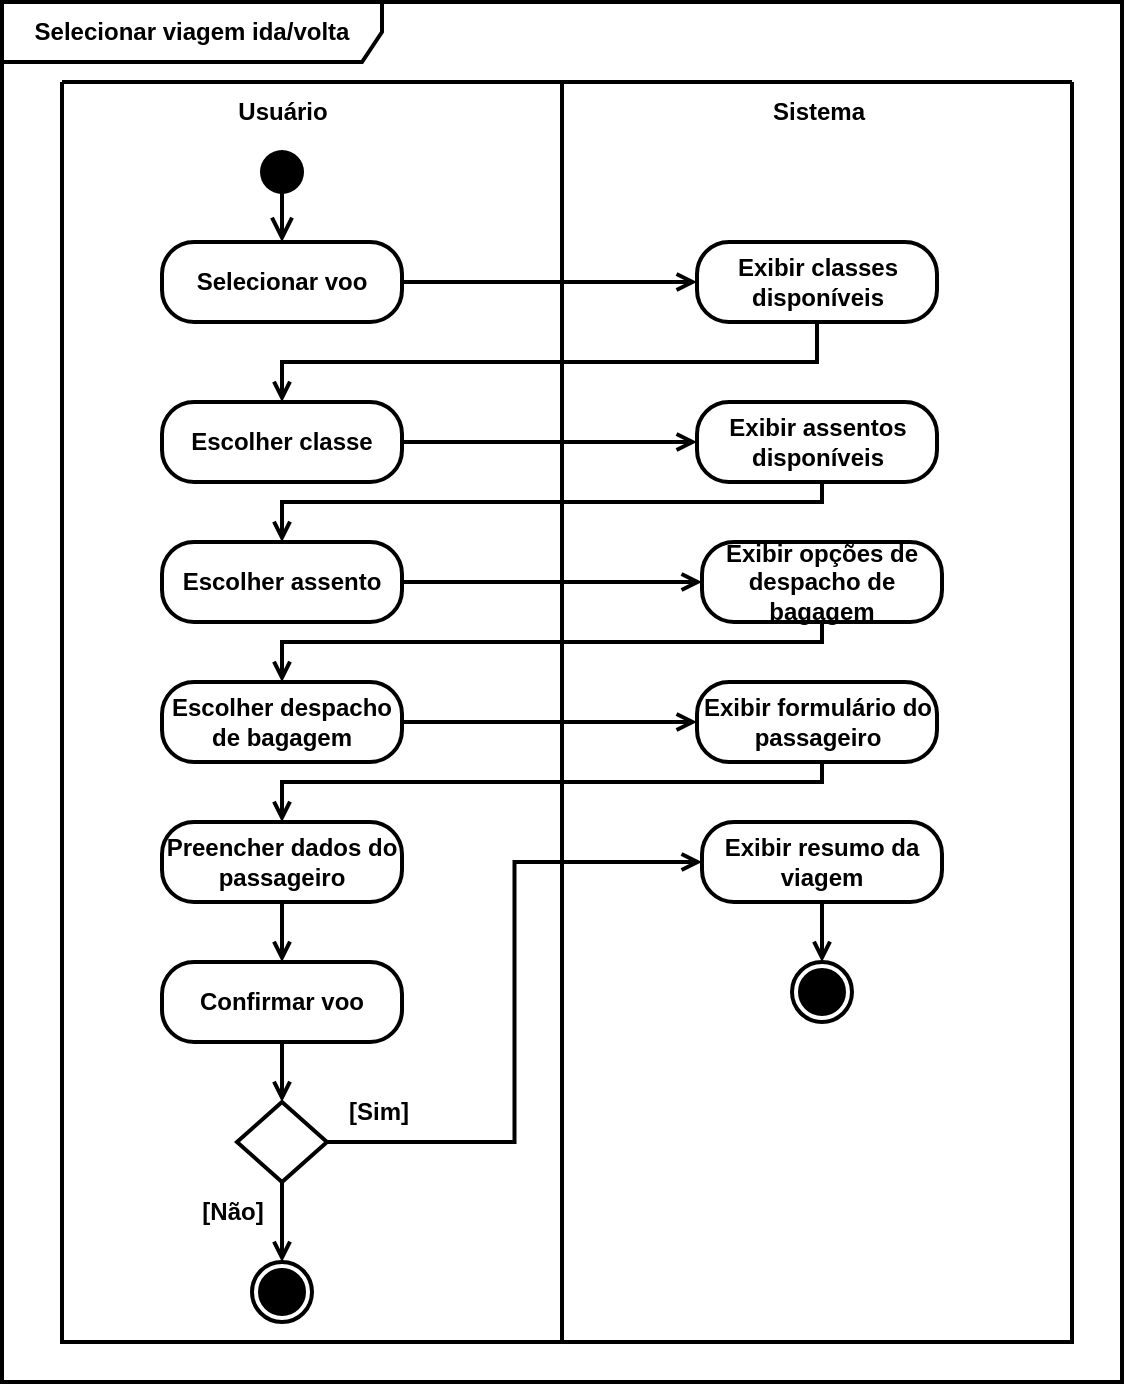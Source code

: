 <mxfile version="27.1.4">
  <diagram name="Página-1" id="Qp81WTghedeLETekoVXW">
    <mxGraphModel grid="1" page="1" gridSize="10" guides="1" tooltips="1" connect="1" arrows="1" fold="1" pageScale="1" pageWidth="1169" pageHeight="827" math="0" shadow="0">
      <root>
        <mxCell id="0" />
        <mxCell id="1" parent="0" />
        <mxCell id="ynxq7Bh6tb8rbRmUgGed-1" value="Selecionar viagem ida/volta" style="shape=umlFrame;whiteSpace=wrap;html=1;pointerEvents=0;width=190;height=30;strokeWidth=2;fontStyle=1" vertex="1" parent="1">
          <mxGeometry x="220" y="260" width="560" height="690" as="geometry" />
        </mxCell>
        <mxCell id="z8qM1aIlUnhPxvKhQxRX-16" style="edgeStyle=orthogonalEdgeStyle;rounded=0;orthogonalLoop=1;jettySize=auto;html=1;entryX=0;entryY=0.5;entryDx=0;entryDy=0;endArrow=open;endFill=0;strokeWidth=2;fontStyle=1" edge="1" parent="1" source="z8qM1aIlUnhPxvKhQxRX-2" target="z8qM1aIlUnhPxvKhQxRX-15">
          <mxGeometry relative="1" as="geometry" />
        </mxCell>
        <mxCell id="z8qM1aIlUnhPxvKhQxRX-19" style="edgeStyle=orthogonalEdgeStyle;rounded=0;orthogonalLoop=1;jettySize=auto;html=1;entryX=0;entryY=0.5;entryDx=0;entryDy=0;endArrow=open;endFill=0;strokeWidth=2;fontStyle=1" edge="1" parent="1" source="z8qM1aIlUnhPxvKhQxRX-3" target="z8qM1aIlUnhPxvKhQxRX-18">
          <mxGeometry relative="1" as="geometry" />
        </mxCell>
        <mxCell id="z8qM1aIlUnhPxvKhQxRX-22" style="edgeStyle=orthogonalEdgeStyle;rounded=0;orthogonalLoop=1;jettySize=auto;html=1;entryX=0;entryY=0.5;entryDx=0;entryDy=0;endArrow=open;endFill=0;strokeWidth=2;fontStyle=1" edge="1" parent="1" source="z8qM1aIlUnhPxvKhQxRX-4" target="z8qM1aIlUnhPxvKhQxRX-21">
          <mxGeometry relative="1" as="geometry" />
        </mxCell>
        <mxCell id="z8qM1aIlUnhPxvKhQxRX-13" style="edgeStyle=orthogonalEdgeStyle;rounded=0;orthogonalLoop=1;jettySize=auto;html=1;entryX=0;entryY=0.5;entryDx=0;entryDy=0;endArrow=open;endFill=0;strokeWidth=2;fontStyle=1" edge="1" parent="1" source="ktqup6rLYjc09gLrCqSE-3" target="z8qM1aIlUnhPxvKhQxRX-12">
          <mxGeometry relative="1" as="geometry" />
        </mxCell>
        <mxCell id="z8qM1aIlUnhPxvKhQxRX-14" style="edgeStyle=orthogonalEdgeStyle;rounded=0;orthogonalLoop=1;jettySize=auto;html=1;entryX=0.5;entryY=0;entryDx=0;entryDy=0;exitX=0.5;exitY=1;exitDx=0;exitDy=0;endArrow=open;endFill=0;strokeWidth=2;fontStyle=1" edge="1" parent="1" source="z8qM1aIlUnhPxvKhQxRX-12" target="z8qM1aIlUnhPxvKhQxRX-2">
          <mxGeometry relative="1" as="geometry">
            <Array as="points">
              <mxPoint x="628" y="440" />
              <mxPoint x="360" y="440" />
            </Array>
          </mxGeometry>
        </mxCell>
        <mxCell id="z8qM1aIlUnhPxvKhQxRX-17" style="edgeStyle=orthogonalEdgeStyle;rounded=0;orthogonalLoop=1;jettySize=auto;html=1;entryX=0.5;entryY=0;entryDx=0;entryDy=0;endArrow=open;endFill=0;strokeWidth=2;fontStyle=1" edge="1" parent="1" source="z8qM1aIlUnhPxvKhQxRX-15" target="z8qM1aIlUnhPxvKhQxRX-3">
          <mxGeometry relative="1" as="geometry">
            <Array as="points">
              <mxPoint x="630" y="510" />
              <mxPoint x="360" y="510" />
            </Array>
          </mxGeometry>
        </mxCell>
        <mxCell id="z8qM1aIlUnhPxvKhQxRX-20" style="edgeStyle=orthogonalEdgeStyle;rounded=0;orthogonalLoop=1;jettySize=auto;html=1;entryX=0.5;entryY=0;entryDx=0;entryDy=0;endArrow=open;endFill=0;strokeWidth=2;fontStyle=1" edge="1" parent="1" source="z8qM1aIlUnhPxvKhQxRX-18" target="z8qM1aIlUnhPxvKhQxRX-4">
          <mxGeometry relative="1" as="geometry">
            <Array as="points">
              <mxPoint x="630" y="580" />
              <mxPoint x="360" y="580" />
            </Array>
          </mxGeometry>
        </mxCell>
        <mxCell id="z8qM1aIlUnhPxvKhQxRX-23" style="edgeStyle=orthogonalEdgeStyle;rounded=0;orthogonalLoop=1;jettySize=auto;html=1;entryX=0.5;entryY=0;entryDx=0;entryDy=0;endArrow=open;endFill=0;strokeWidth=2;fontStyle=1" edge="1" parent="1" source="z8qM1aIlUnhPxvKhQxRX-21" target="z8qM1aIlUnhPxvKhQxRX-5">
          <mxGeometry relative="1" as="geometry">
            <Array as="points">
              <mxPoint x="630" y="650" />
              <mxPoint x="360" y="650" />
            </Array>
          </mxGeometry>
        </mxCell>
        <mxCell id="z8qM1aIlUnhPxvKhQxRX-36" style="edgeStyle=orthogonalEdgeStyle;rounded=0;orthogonalLoop=1;jettySize=auto;html=1;entryX=0;entryY=0.5;entryDx=0;entryDy=0;endArrow=open;endFill=0;strokeWidth=2;fontStyle=1" edge="1" parent="1" source="z8qM1aIlUnhPxvKhQxRX-27" target="z8qM1aIlUnhPxvKhQxRX-11">
          <mxGeometry relative="1" as="geometry" />
        </mxCell>
        <mxCell id="z8qM1aIlUnhPxvKhQxRX-38" value="" style="swimlane;startSize=0;strokeWidth=2;fontStyle=1" vertex="1" parent="1">
          <mxGeometry x="250" y="300" width="250" height="630" as="geometry" />
        </mxCell>
        <mxCell id="ktqup6rLYjc09gLrCqSE-5" value="Usuário" style="text;html=1;align=center;verticalAlign=middle;resizable=0;points=[];autosize=1;strokeWidth=2;fontStyle=1" vertex="1" parent="z8qM1aIlUnhPxvKhQxRX-38">
          <mxGeometry x="80" width="60" height="30" as="geometry" />
        </mxCell>
        <mxCell id="z8qM1aIlUnhPxvKhQxRX-66" value="" style="ellipse;html=1;shape=startState;fillColor=light-dark(#000000,#000000);strokeColor=none;strokeWidth=2;fontStyle=1" vertex="1" parent="z8qM1aIlUnhPxvKhQxRX-38">
          <mxGeometry x="95" y="30" width="30" height="30" as="geometry" />
        </mxCell>
        <mxCell id="ktqup6rLYjc09gLrCqSE-3" value="Selecionar voo" style="rounded=1;whiteSpace=wrap;html=1;arcSize=40;strokeWidth=2;fontStyle=1" vertex="1" parent="z8qM1aIlUnhPxvKhQxRX-38">
          <mxGeometry x="50" y="80" width="120" height="40" as="geometry" />
        </mxCell>
        <mxCell id="z8qM1aIlUnhPxvKhQxRX-2" value="Escolher classe" style="rounded=1;whiteSpace=wrap;html=1;arcSize=40;strokeWidth=2;fontStyle=1" vertex="1" parent="z8qM1aIlUnhPxvKhQxRX-38">
          <mxGeometry x="50" y="160" width="120" height="40" as="geometry" />
        </mxCell>
        <mxCell id="z8qM1aIlUnhPxvKhQxRX-3" value="Escolher assento" style="rounded=1;whiteSpace=wrap;html=1;arcSize=40;strokeWidth=2;fontStyle=1" vertex="1" parent="z8qM1aIlUnhPxvKhQxRX-38">
          <mxGeometry x="50" y="230" width="120" height="40" as="geometry" />
        </mxCell>
        <mxCell id="z8qM1aIlUnhPxvKhQxRX-4" value="Escolher despacho de bagagem" style="rounded=1;whiteSpace=wrap;html=1;arcSize=40;strokeWidth=2;fontStyle=1" vertex="1" parent="z8qM1aIlUnhPxvKhQxRX-38">
          <mxGeometry x="50" y="300" width="120" height="40" as="geometry" />
        </mxCell>
        <mxCell id="z8qM1aIlUnhPxvKhQxRX-5" value="Preencher dados do passageiro" style="rounded=1;whiteSpace=wrap;html=1;arcSize=40;strokeWidth=2;fontStyle=1" vertex="1" parent="z8qM1aIlUnhPxvKhQxRX-38">
          <mxGeometry x="50" y="370" width="120" height="40" as="geometry" />
        </mxCell>
        <mxCell id="z8qM1aIlUnhPxvKhQxRX-29" value="Confirmar voo" style="rounded=1;whiteSpace=wrap;html=1;arcSize=40;strokeWidth=2;fontStyle=1" vertex="1" parent="z8qM1aIlUnhPxvKhQxRX-38">
          <mxGeometry x="50" y="440" width="120" height="40" as="geometry" />
        </mxCell>
        <mxCell id="z8qM1aIlUnhPxvKhQxRX-30" style="edgeStyle=orthogonalEdgeStyle;rounded=0;orthogonalLoop=1;jettySize=auto;html=1;endArrow=open;endFill=0;strokeWidth=2;fontStyle=1" edge="1" parent="z8qM1aIlUnhPxvKhQxRX-38" source="z8qM1aIlUnhPxvKhQxRX-5" target="z8qM1aIlUnhPxvKhQxRX-29">
          <mxGeometry relative="1" as="geometry" />
        </mxCell>
        <mxCell id="z8qM1aIlUnhPxvKhQxRX-27" value="" style="rhombus;whiteSpace=wrap;html=1;fontStyle=1;strokeWidth=2;container=0;" vertex="1" parent="z8qM1aIlUnhPxvKhQxRX-38">
          <mxGeometry x="87.5" y="510" width="45" height="40" as="geometry" />
        </mxCell>
        <mxCell id="z8qM1aIlUnhPxvKhQxRX-32" style="edgeStyle=orthogonalEdgeStyle;rounded=0;orthogonalLoop=1;jettySize=auto;html=1;entryX=0.5;entryY=0;entryDx=0;entryDy=0;endArrow=open;endFill=0;strokeWidth=2;fontStyle=1" edge="1" parent="z8qM1aIlUnhPxvKhQxRX-38" source="z8qM1aIlUnhPxvKhQxRX-29" target="z8qM1aIlUnhPxvKhQxRX-27">
          <mxGeometry relative="1" as="geometry" />
        </mxCell>
        <mxCell id="z8qM1aIlUnhPxvKhQxRX-37" value="[Sim]" style="text;html=1;align=center;verticalAlign=middle;resizable=0;points=[];autosize=1;strokeWidth=2;fontStyle=1" vertex="1" parent="z8qM1aIlUnhPxvKhQxRX-38">
          <mxGeometry x="132.5" y="500" width="50" height="30" as="geometry" />
        </mxCell>
        <mxCell id="z8qM1aIlUnhPxvKhQxRX-35" value="[Não]" style="text;html=1;align=center;verticalAlign=middle;resizable=0;points=[];autosize=1;strokeWidth=2;fontStyle=1" vertex="1" parent="z8qM1aIlUnhPxvKhQxRX-38">
          <mxGeometry x="60" y="550" width="50" height="30" as="geometry" />
        </mxCell>
        <mxCell id="z8qM1aIlUnhPxvKhQxRX-65" value="" style="ellipse;html=1;shape=endState;fillColor=light-dark(#000000,#000000);strokeColor=default;strokeWidth=2;fontStyle=1" vertex="1" parent="z8qM1aIlUnhPxvKhQxRX-38">
          <mxGeometry x="95" y="590" width="30" height="30" as="geometry" />
        </mxCell>
        <mxCell id="z8qM1aIlUnhPxvKhQxRX-67" value="" style="edgeStyle=orthogonalEdgeStyle;rounded=0;orthogonalLoop=1;jettySize=auto;html=1;entryX=0.5;entryY=0;entryDx=0;entryDy=0;endArrow=open;endFill=0;strokeWidth=2;fontStyle=1" edge="1" parent="z8qM1aIlUnhPxvKhQxRX-38" source="z8qM1aIlUnhPxvKhQxRX-27" target="z8qM1aIlUnhPxvKhQxRX-65">
          <mxGeometry relative="1" as="geometry">
            <mxPoint x="110" y="550" as="sourcePoint" />
            <mxPoint x="110" y="720" as="targetPoint" />
          </mxGeometry>
        </mxCell>
        <mxCell id="z8qM1aIlUnhPxvKhQxRX-6" value="" style="edgeStyle=orthogonalEdgeStyle;html=1;verticalAlign=bottom;endArrow=open;endSize=8;rounded=0;strokeWidth=2;fontStyle=1;exitX=0.5;exitY=0.767;exitDx=0;exitDy=0;exitPerimeter=0;" edge="1" parent="z8qM1aIlUnhPxvKhQxRX-38" target="ktqup6rLYjc09gLrCqSE-3" source="z8qM1aIlUnhPxvKhQxRX-66">
          <mxGeometry relative="1" as="geometry">
            <mxPoint x="110" y="130" as="targetPoint" />
            <mxPoint x="110" y="70" as="sourcePoint" />
          </mxGeometry>
        </mxCell>
        <mxCell id="z8qM1aIlUnhPxvKhQxRX-40" value="" style="swimlane;startSize=0;strokeWidth=2;fontStyle=1" vertex="1" parent="1">
          <mxGeometry x="500" y="300" width="255" height="630" as="geometry" />
        </mxCell>
        <mxCell id="z8qM1aIlUnhPxvKhQxRX-64" value="" style="ellipse;html=1;shape=endState;fillColor=light-dark(#000000,#000000);strokeColor=default;strokeWidth=2;fontStyle=1" vertex="1" parent="z8qM1aIlUnhPxvKhQxRX-40">
          <mxGeometry x="115" y="440" width="30" height="30" as="geometry" />
        </mxCell>
        <mxCell id="z8qM1aIlUnhPxvKhQxRX-7" value="Sistema" style="text;html=1;align=center;verticalAlign=middle;resizable=0;points=[];autosize=1;strokeWidth=2;fontStyle=1" vertex="1" parent="z8qM1aIlUnhPxvKhQxRX-40">
          <mxGeometry x="92.5" width="70" height="30" as="geometry" />
        </mxCell>
        <mxCell id="z8qM1aIlUnhPxvKhQxRX-12" value="Exibir classes disponíveis" style="rounded=1;whiteSpace=wrap;html=1;arcSize=40;strokeWidth=2;fontStyle=1" vertex="1" parent="z8qM1aIlUnhPxvKhQxRX-40">
          <mxGeometry x="67.5" y="80" width="120" height="40" as="geometry" />
        </mxCell>
        <mxCell id="z8qM1aIlUnhPxvKhQxRX-15" value="Exibir assentos disponíveis" style="rounded=1;whiteSpace=wrap;html=1;arcSize=40;strokeWidth=2;fontStyle=1" vertex="1" parent="z8qM1aIlUnhPxvKhQxRX-40">
          <mxGeometry x="67.5" y="160" width="120" height="40" as="geometry" />
        </mxCell>
        <mxCell id="z8qM1aIlUnhPxvKhQxRX-18" value="Exibir opções de despacho de bagagem" style="rounded=1;whiteSpace=wrap;html=1;arcSize=40;strokeWidth=2;fontStyle=1" vertex="1" parent="z8qM1aIlUnhPxvKhQxRX-40">
          <mxGeometry x="70" y="230" width="120" height="40" as="geometry" />
        </mxCell>
        <mxCell id="z8qM1aIlUnhPxvKhQxRX-21" value="Exibir formulário do passageiro" style="rounded=1;whiteSpace=wrap;html=1;arcSize=40;strokeWidth=2;fontStyle=1" vertex="1" parent="z8qM1aIlUnhPxvKhQxRX-40">
          <mxGeometry x="67.5" y="300" width="120" height="40" as="geometry" />
        </mxCell>
        <mxCell id="z8qM1aIlUnhPxvKhQxRX-11" value="Exibir resumo da viagem" style="rounded=1;whiteSpace=wrap;html=1;arcSize=40;strokeWidth=2;fontStyle=1" vertex="1" parent="z8qM1aIlUnhPxvKhQxRX-40">
          <mxGeometry x="70" y="370" width="120" height="40" as="geometry" />
        </mxCell>
        <mxCell id="z8qM1aIlUnhPxvKhQxRX-26" style="edgeStyle=orthogonalEdgeStyle;rounded=0;orthogonalLoop=1;jettySize=auto;html=1;entryX=0.5;entryY=0;entryDx=0;entryDy=0;endArrow=open;endFill=0;strokeWidth=2;fontStyle=1" edge="1" parent="z8qM1aIlUnhPxvKhQxRX-40" source="z8qM1aIlUnhPxvKhQxRX-11" target="z8qM1aIlUnhPxvKhQxRX-64">
          <mxGeometry relative="1" as="geometry">
            <mxPoint x="145" y="550" as="targetPoint" />
          </mxGeometry>
        </mxCell>
      </root>
    </mxGraphModel>
  </diagram>
</mxfile>
